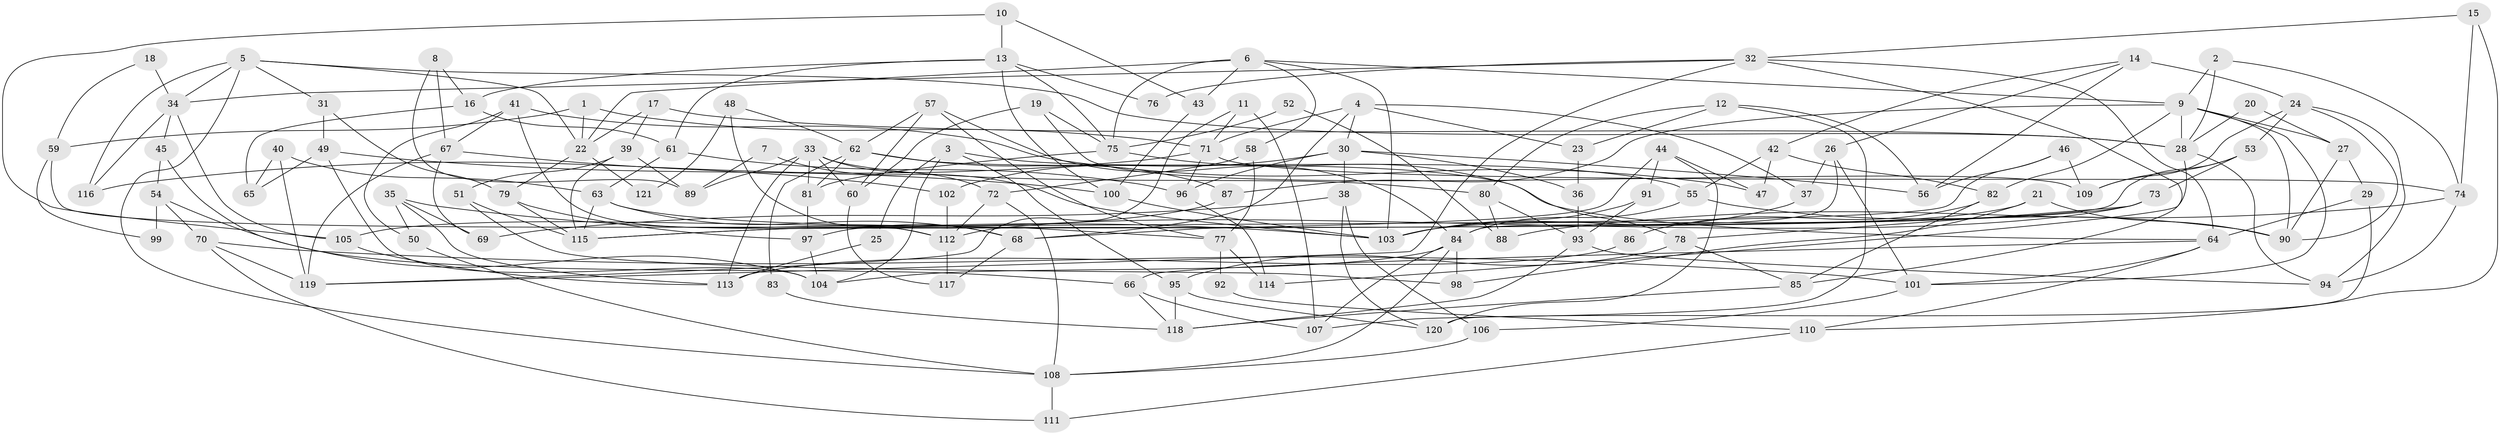 // Generated by graph-tools (version 1.1) at 2025/36/03/09/25 02:36:09]
// undirected, 121 vertices, 242 edges
graph export_dot {
graph [start="1"]
  node [color=gray90,style=filled];
  1;
  2;
  3;
  4;
  5;
  6;
  7;
  8;
  9;
  10;
  11;
  12;
  13;
  14;
  15;
  16;
  17;
  18;
  19;
  20;
  21;
  22;
  23;
  24;
  25;
  26;
  27;
  28;
  29;
  30;
  31;
  32;
  33;
  34;
  35;
  36;
  37;
  38;
  39;
  40;
  41;
  42;
  43;
  44;
  45;
  46;
  47;
  48;
  49;
  50;
  51;
  52;
  53;
  54;
  55;
  56;
  57;
  58;
  59;
  60;
  61;
  62;
  63;
  64;
  65;
  66;
  67;
  68;
  69;
  70;
  71;
  72;
  73;
  74;
  75;
  76;
  77;
  78;
  79;
  80;
  81;
  82;
  83;
  84;
  85;
  86;
  87;
  88;
  89;
  90;
  91;
  92;
  93;
  94;
  95;
  96;
  97;
  98;
  99;
  100;
  101;
  102;
  103;
  104;
  105;
  106;
  107;
  108;
  109;
  110;
  111;
  112;
  113;
  114;
  115;
  116;
  117;
  118;
  119;
  120;
  121;
  1 -- 22;
  1 -- 71;
  1 -- 59;
  2 -- 28;
  2 -- 9;
  2 -- 74;
  3 -- 95;
  3 -- 104;
  3 -- 25;
  3 -- 55;
  4 -- 68;
  4 -- 23;
  4 -- 30;
  4 -- 37;
  4 -- 71;
  5 -- 22;
  5 -- 116;
  5 -- 28;
  5 -- 31;
  5 -- 34;
  5 -- 108;
  6 -- 9;
  6 -- 75;
  6 -- 22;
  6 -- 43;
  6 -- 58;
  6 -- 103;
  7 -- 103;
  7 -- 89;
  8 -- 16;
  8 -- 67;
  8 -- 89;
  9 -- 90;
  9 -- 28;
  9 -- 27;
  9 -- 82;
  9 -- 87;
  9 -- 101;
  10 -- 13;
  10 -- 43;
  10 -- 105;
  11 -- 71;
  11 -- 119;
  11 -- 107;
  12 -- 56;
  12 -- 107;
  12 -- 23;
  12 -- 80;
  13 -- 16;
  13 -- 100;
  13 -- 61;
  13 -- 75;
  13 -- 76;
  14 -- 24;
  14 -- 42;
  14 -- 26;
  14 -- 56;
  15 -- 110;
  15 -- 74;
  15 -- 32;
  16 -- 65;
  16 -- 61;
  17 -- 28;
  17 -- 39;
  17 -- 22;
  18 -- 34;
  18 -- 59;
  19 -- 109;
  19 -- 75;
  19 -- 60;
  20 -- 27;
  20 -- 28;
  21 -- 90;
  21 -- 103;
  21 -- 98;
  22 -- 79;
  22 -- 121;
  23 -- 36;
  24 -- 53;
  24 -- 90;
  24 -- 94;
  24 -- 109;
  25 -- 113;
  26 -- 101;
  26 -- 37;
  26 -- 84;
  27 -- 29;
  27 -- 90;
  28 -- 94;
  28 -- 114;
  29 -- 64;
  29 -- 120;
  30 -- 96;
  30 -- 36;
  30 -- 38;
  30 -- 56;
  30 -- 102;
  31 -- 79;
  31 -- 49;
  32 -- 64;
  32 -- 34;
  32 -- 76;
  32 -- 85;
  32 -- 119;
  33 -- 113;
  33 -- 60;
  33 -- 72;
  33 -- 80;
  33 -- 81;
  33 -- 89;
  34 -- 45;
  34 -- 105;
  34 -- 116;
  35 -- 69;
  35 -- 103;
  35 -- 50;
  35 -- 113;
  36 -- 93;
  37 -- 103;
  38 -- 106;
  38 -- 69;
  38 -- 120;
  39 -- 115;
  39 -- 89;
  39 -- 51;
  40 -- 63;
  40 -- 119;
  40 -- 65;
  41 -- 50;
  41 -- 112;
  41 -- 47;
  41 -- 67;
  42 -- 82;
  42 -- 55;
  42 -- 47;
  43 -- 100;
  44 -- 91;
  44 -- 47;
  44 -- 68;
  44 -- 120;
  45 -- 54;
  45 -- 104;
  46 -- 56;
  46 -- 109;
  46 -- 97;
  48 -- 68;
  48 -- 62;
  48 -- 121;
  49 -- 104;
  49 -- 65;
  49 -- 100;
  50 -- 108;
  51 -- 98;
  51 -- 115;
  52 -- 75;
  52 -- 88;
  53 -- 73;
  53 -- 115;
  53 -- 109;
  54 -- 66;
  54 -- 70;
  54 -- 99;
  55 -- 84;
  55 -- 90;
  57 -- 77;
  57 -- 84;
  57 -- 60;
  57 -- 62;
  58 -- 72;
  58 -- 77;
  59 -- 112;
  59 -- 99;
  60 -- 117;
  61 -- 63;
  61 -- 96;
  62 -- 87;
  62 -- 64;
  62 -- 81;
  62 -- 83;
  63 -- 68;
  63 -- 115;
  63 -- 77;
  64 -- 66;
  64 -- 101;
  64 -- 110;
  66 -- 107;
  66 -- 118;
  67 -- 102;
  67 -- 69;
  67 -- 119;
  68 -- 117;
  70 -- 101;
  70 -- 119;
  70 -- 111;
  71 -- 96;
  71 -- 74;
  71 -- 116;
  72 -- 108;
  72 -- 112;
  73 -- 115;
  73 -- 78;
  73 -- 112;
  74 -- 88;
  74 -- 94;
  75 -- 81;
  75 -- 78;
  77 -- 92;
  77 -- 114;
  78 -- 85;
  78 -- 95;
  79 -- 97;
  79 -- 115;
  80 -- 88;
  80 -- 93;
  81 -- 97;
  82 -- 85;
  82 -- 86;
  83 -- 118;
  84 -- 104;
  84 -- 98;
  84 -- 107;
  84 -- 108;
  85 -- 118;
  86 -- 113;
  87 -- 105;
  91 -- 93;
  91 -- 103;
  92 -- 110;
  93 -- 94;
  93 -- 118;
  95 -- 120;
  95 -- 118;
  96 -- 114;
  97 -- 104;
  100 -- 103;
  101 -- 106;
  102 -- 112;
  105 -- 113;
  106 -- 108;
  108 -- 111;
  110 -- 111;
  112 -- 117;
}
